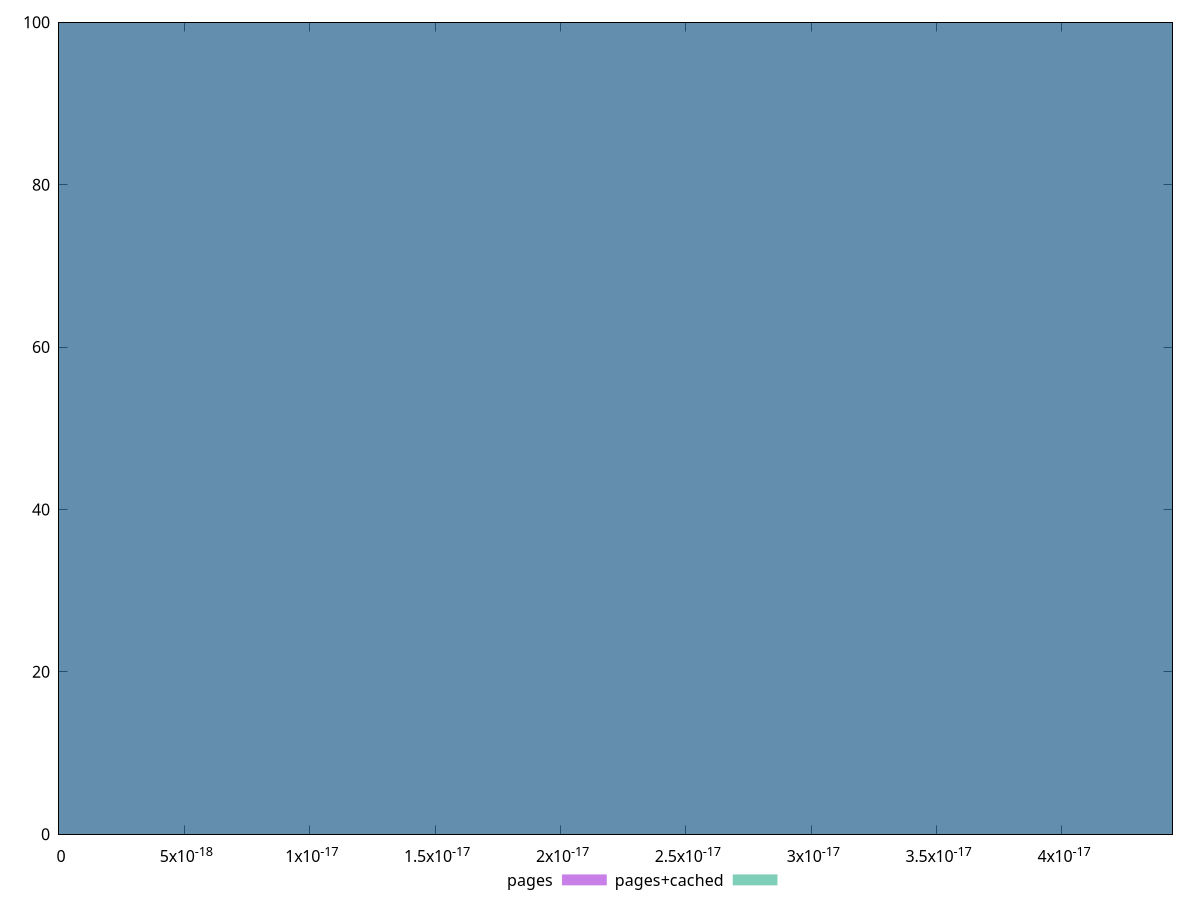 reset

$pages <<EOF
0 100
EOF

$pagesCached <<EOF
0 100
EOF

set key outside below
set boxwidth 1e-12
set xrange [0:4.4408920985006264e-17]
set yrange [0:100]
set trange [0:100]
set style fill transparent solid 0.5 noborder
set terminal svg size 640, 500 enhanced background rgb 'white'
set output "report_00018_2021-02-10T15-25-16.877Z/meta/score-difference/comparison/histogram/0_vs_1.svg"

plot $pages title "pages" with boxes, \
     $pagesCached title "pages+cached" with boxes

reset
